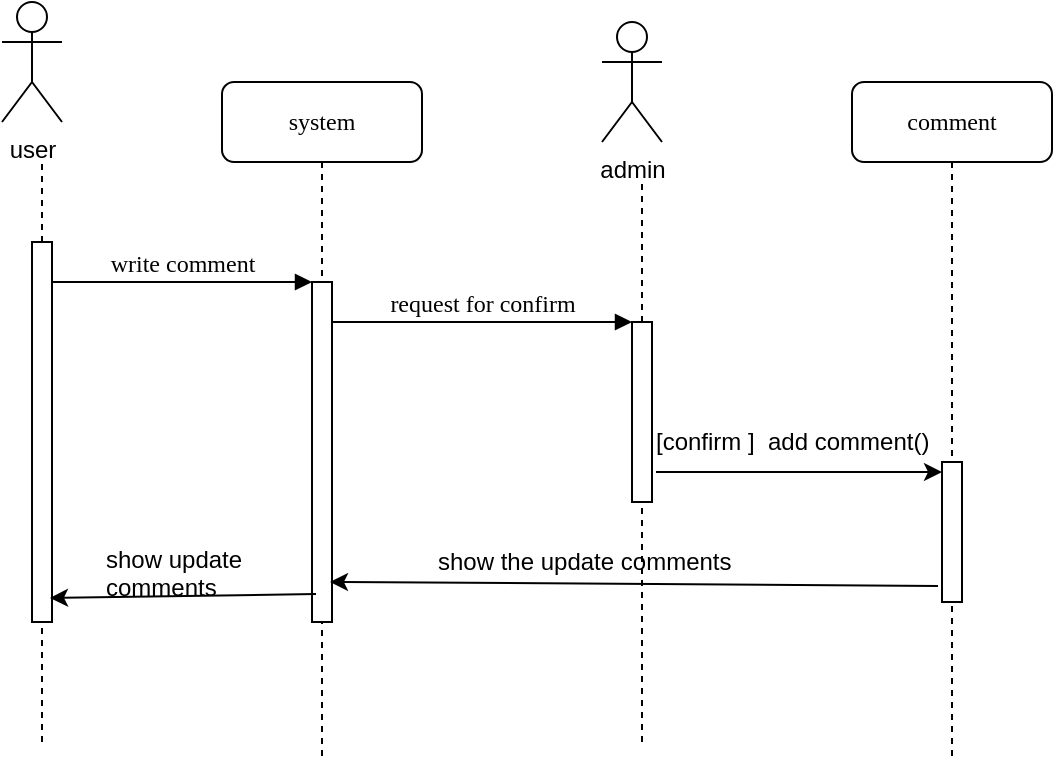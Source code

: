<mxfile version="10.6.7" type="github"><diagram name="Page-1" id="13e1069c-82ec-6db2-03f1-153e76fe0fe0"><mxGraphModel dx="1250" dy="577" grid="1" gridSize="10" guides="1" tooltips="1" connect="1" arrows="1" fold="1" page="1" pageScale="1" pageWidth="1100" pageHeight="850" background="#ffffff" math="0" shadow="0"><root><mxCell id="0"/><mxCell id="1" parent="0"/><mxCell id="7baba1c4bc27f4b0-2" value="system" style="shape=umlLifeline;perimeter=lifelinePerimeter;whiteSpace=wrap;html=1;container=1;collapsible=0;recursiveResize=0;outlineConnect=0;rounded=1;shadow=0;comic=0;labelBackgroundColor=none;strokeColor=#000000;strokeWidth=1;fillColor=#FFFFFF;fontFamily=Verdana;fontSize=12;fontColor=#000000;align=center;" parent="1" vertex="1"><mxGeometry x="240" y="80" width="100" height="340" as="geometry"/></mxCell><mxCell id="7baba1c4bc27f4b0-10" value="" style="html=1;points=[];perimeter=orthogonalPerimeter;rounded=0;shadow=0;comic=0;labelBackgroundColor=none;strokeColor=#000000;strokeWidth=1;fillColor=#FFFFFF;fontFamily=Verdana;fontSize=12;fontColor=#000000;align=center;" parent="7baba1c4bc27f4b0-2" vertex="1"><mxGeometry x="45" y="100" width="10" height="170" as="geometry"/></mxCell><mxCell id="7baba1c4bc27f4b0-4" value="comment" style="shape=umlLifeline;perimeter=lifelinePerimeter;whiteSpace=wrap;html=1;container=1;collapsible=0;recursiveResize=0;outlineConnect=0;rounded=1;shadow=0;comic=0;labelBackgroundColor=none;strokeColor=#000000;strokeWidth=1;fillColor=#FFFFFF;fontFamily=Verdana;fontSize=12;fontColor=#000000;align=center;" parent="1" vertex="1"><mxGeometry x="555" y="80" width="100" height="340" as="geometry"/></mxCell><mxCell id="7baba1c4bc27f4b0-16" value="" style="html=1;points=[];perimeter=orthogonalPerimeter;rounded=0;shadow=0;comic=0;labelBackgroundColor=none;strokeColor=#000000;strokeWidth=1;fillColor=#FFFFFF;fontFamily=Verdana;fontSize=12;fontColor=#000000;align=center;" parent="1" vertex="1"><mxGeometry x="600" y="270" width="10" height="70" as="geometry"/></mxCell><mxCell id="7baba1c4bc27f4b0-11" value="write comment" style="html=1;verticalAlign=bottom;endArrow=block;entryX=0;entryY=0;labelBackgroundColor=none;fontFamily=Verdana;fontSize=12;edgeStyle=elbowEdgeStyle;elbow=vertical;" parent="1" target="7baba1c4bc27f4b0-10" edge="1"><mxGeometry relative="1" as="geometry"><mxPoint x="155" y="180" as="sourcePoint"/></mxGeometry></mxCell><mxCell id="7baba1c4bc27f4b0-14" value="request for confirm" style="html=1;verticalAlign=bottom;endArrow=block;entryX=0;entryY=0;labelBackgroundColor=none;fontFamily=Verdana;fontSize=12;edgeStyle=elbowEdgeStyle;elbow=vertical;" parent="1" source="7baba1c4bc27f4b0-10" edge="1"><mxGeometry relative="1" as="geometry"><mxPoint x="370" y="200" as="sourcePoint"/><mxPoint x="445" y="200" as="targetPoint"/></mxGeometry></mxCell><mxCell id="ZCaB57yEorL9bCzSX_ot-1" value="" style="endArrow=none;dashed=1;html=1;" parent="1" source="ZCaB57yEorL9bCzSX_ot-5" edge="1"><mxGeometry width="50" height="50" relative="1" as="geometry"><mxPoint x="150" y="561" as="sourcePoint"/><mxPoint x="150" y="120" as="targetPoint"/></mxGeometry></mxCell><mxCell id="ZCaB57yEorL9bCzSX_ot-2" value="" style="endArrow=none;dashed=1;html=1;" parent="1" source="ZCaB57yEorL9bCzSX_ot-7" edge="1"><mxGeometry width="50" height="50" relative="1" as="geometry"><mxPoint x="450" y="560" as="sourcePoint"/><mxPoint x="450" y="119" as="targetPoint"/></mxGeometry></mxCell><mxCell id="ZCaB57yEorL9bCzSX_ot-3" value="user" style="shape=umlActor;verticalLabelPosition=bottom;labelBackgroundColor=#ffffff;verticalAlign=top;html=1;outlineConnect=0;" parent="1" vertex="1"><mxGeometry x="130" y="40" width="30" height="60" as="geometry"/></mxCell><mxCell id="ZCaB57yEorL9bCzSX_ot-4" value="admin" style="shape=umlActor;verticalLabelPosition=bottom;labelBackgroundColor=#ffffff;verticalAlign=top;html=1;outlineConnect=0;" parent="1" vertex="1"><mxGeometry x="430" y="50" width="30" height="60" as="geometry"/></mxCell><mxCell id="ZCaB57yEorL9bCzSX_ot-5" value="" style="html=1;points=[];perimeter=orthogonalPerimeter;rounded=0;shadow=0;comic=0;labelBackgroundColor=none;strokeColor=#000000;strokeWidth=1;fillColor=#FFFFFF;fontFamily=Verdana;fontSize=12;fontColor=#000000;align=center;" parent="1" vertex="1"><mxGeometry x="145" y="160" width="10" height="190" as="geometry"/></mxCell><mxCell id="ZCaB57yEorL9bCzSX_ot-6" value="" style="endArrow=none;dashed=1;html=1;" parent="1" target="ZCaB57yEorL9bCzSX_ot-5" edge="1"><mxGeometry width="50" height="50" relative="1" as="geometry"><mxPoint x="150" y="410" as="sourcePoint"/><mxPoint x="150" y="120" as="targetPoint"/></mxGeometry></mxCell><mxCell id="ZCaB57yEorL9bCzSX_ot-7" value="" style="html=1;points=[];perimeter=orthogonalPerimeter;rounded=0;shadow=0;comic=0;labelBackgroundColor=none;strokeColor=#000000;strokeWidth=1;fillColor=#FFFFFF;fontFamily=Verdana;fontSize=12;fontColor=#000000;align=center;" parent="1" vertex="1"><mxGeometry x="445" y="200" width="10" height="90" as="geometry"/></mxCell><mxCell id="ZCaB57yEorL9bCzSX_ot-8" value="" style="endArrow=none;dashed=1;html=1;" parent="1" target="ZCaB57yEorL9bCzSX_ot-7" edge="1"><mxGeometry width="50" height="50" relative="1" as="geometry"><mxPoint x="450" y="410" as="sourcePoint"/><mxPoint x="450" y="119" as="targetPoint"/></mxGeometry></mxCell><mxCell id="ZCaB57yEorL9bCzSX_ot-11" value="" style="endArrow=classic;html=1;" parent="1" target="7baba1c4bc27f4b0-16" edge="1"><mxGeometry width="50" height="50" relative="1" as="geometry"><mxPoint x="457" y="275" as="sourcePoint"/><mxPoint x="597" y="277" as="targetPoint"/></mxGeometry></mxCell><mxCell id="ZCaB57yEorL9bCzSX_ot-12" value="[confirm&amp;nbsp;]&amp;nbsp; add comment()" style="text;html=1;resizable=0;points=[];autosize=1;align=left;verticalAlign=top;spacingTop=-4;" parent="1" vertex="1"><mxGeometry x="455" y="250" width="150" height="20" as="geometry"/></mxCell><mxCell id="q00lGEAdW8cjMSpoe90V-2" value="" style="endArrow=classic;html=1;exitX=-0.2;exitY=0.886;exitDx=0;exitDy=0;exitPerimeter=0;entryX=0.9;entryY=0.882;entryDx=0;entryDy=0;entryPerimeter=0;" parent="1" source="7baba1c4bc27f4b0-16" target="7baba1c4bc27f4b0-10" edge="1"><mxGeometry width="50" height="50" relative="1" as="geometry"><mxPoint x="580" y="330" as="sourcePoint"/><mxPoint x="300" y="330" as="targetPoint"/></mxGeometry></mxCell><mxCell id="q00lGEAdW8cjMSpoe90V-3" value="show the update comments" style="text;html=1;resizable=0;points=[];autosize=1;align=left;verticalAlign=top;spacingTop=-4;" parent="1" vertex="1"><mxGeometry x="346" y="310" width="160" height="20" as="geometry"/></mxCell><mxCell id="JzMW_OzY-hdDDsPn-8UK-1" value="" style="endArrow=classic;html=1;exitX=0.2;exitY=0.788;exitDx=0;exitDy=0;exitPerimeter=0;entryX=0.9;entryY=0.821;entryDx=0;entryDy=0;entryPerimeter=0;" edge="1" parent="1"><mxGeometry width="50" height="50" relative="1" as="geometry"><mxPoint x="287" y="336" as="sourcePoint"/><mxPoint x="154" y="338" as="targetPoint"/></mxGeometry></mxCell><mxCell id="JzMW_OzY-hdDDsPn-8UK-2" value="&lt;div&gt;show update &lt;br&gt;&lt;/div&gt;&lt;div&gt;comments&lt;br&gt;&lt;/div&gt;" style="text;html=1;resizable=0;points=[];autosize=1;align=left;verticalAlign=top;spacingTop=-4;" vertex="1" parent="1"><mxGeometry x="180" y="309" width="80" height="30" as="geometry"/></mxCell></root></mxGraphModel></diagram></mxfile>